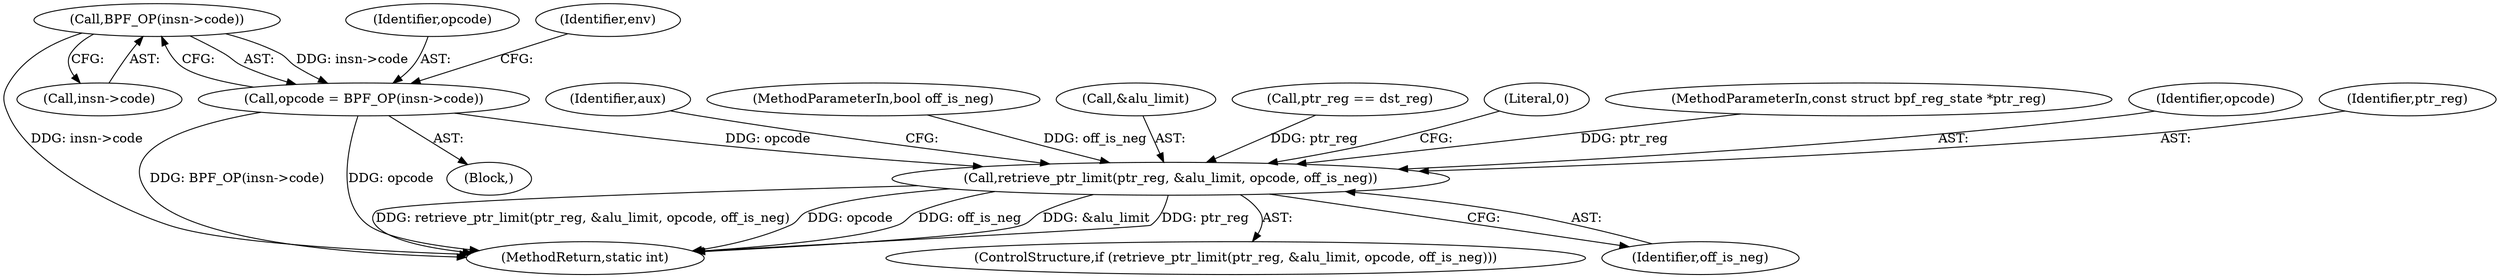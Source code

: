 digraph "0_linux_d3bd7413e0ca40b60cf60d4003246d067cafdeda_0@pointer" {
"1000129" [label="(Call,BPF_OP(insn->code))"];
"1000127" [label="(Call,opcode = BPF_OP(insn->code))"];
"1000161" [label="(Call,retrieve_ptr_limit(ptr_reg, &alu_limit, opcode, off_is_neg))"];
"1000218" [label="(MethodReturn,static int)"];
"1000129" [label="(Call,BPF_OP(insn->code))"];
"1000171" [label="(Identifier,aux)"];
"1000130" [label="(Call,insn->code)"];
"1000127" [label="(Call,opcode = BPF_OP(insn->code))"];
"1000107" [label="(MethodParameterIn,bool off_is_neg)"];
"1000163" [label="(Call,&alu_limit)"];
"1000108" [label="(Block,)"];
"1000160" [label="(ControlStructure,if (retrieve_ptr_limit(ptr_reg, &alu_limit, opcode, off_is_neg)))"];
"1000123" [label="(Call,ptr_reg == dst_reg)"];
"1000128" [label="(Identifier,opcode)"];
"1000168" [label="(Literal,0)"];
"1000105" [label="(MethodParameterIn,const struct bpf_reg_state *ptr_reg)"];
"1000161" [label="(Call,retrieve_ptr_limit(ptr_reg, &alu_limit, opcode, off_is_neg))"];
"1000165" [label="(Identifier,opcode)"];
"1000166" [label="(Identifier,off_is_neg)"];
"1000139" [label="(Identifier,env)"];
"1000162" [label="(Identifier,ptr_reg)"];
"1000129" -> "1000127"  [label="AST: "];
"1000129" -> "1000130"  [label="CFG: "];
"1000130" -> "1000129"  [label="AST: "];
"1000127" -> "1000129"  [label="CFG: "];
"1000129" -> "1000218"  [label="DDG: insn->code"];
"1000129" -> "1000127"  [label="DDG: insn->code"];
"1000127" -> "1000108"  [label="AST: "];
"1000128" -> "1000127"  [label="AST: "];
"1000139" -> "1000127"  [label="CFG: "];
"1000127" -> "1000218"  [label="DDG: BPF_OP(insn->code)"];
"1000127" -> "1000218"  [label="DDG: opcode"];
"1000127" -> "1000161"  [label="DDG: opcode"];
"1000161" -> "1000160"  [label="AST: "];
"1000161" -> "1000166"  [label="CFG: "];
"1000162" -> "1000161"  [label="AST: "];
"1000163" -> "1000161"  [label="AST: "];
"1000165" -> "1000161"  [label="AST: "];
"1000166" -> "1000161"  [label="AST: "];
"1000168" -> "1000161"  [label="CFG: "];
"1000171" -> "1000161"  [label="CFG: "];
"1000161" -> "1000218"  [label="DDG: off_is_neg"];
"1000161" -> "1000218"  [label="DDG: &alu_limit"];
"1000161" -> "1000218"  [label="DDG: ptr_reg"];
"1000161" -> "1000218"  [label="DDG: retrieve_ptr_limit(ptr_reg, &alu_limit, opcode, off_is_neg)"];
"1000161" -> "1000218"  [label="DDG: opcode"];
"1000123" -> "1000161"  [label="DDG: ptr_reg"];
"1000105" -> "1000161"  [label="DDG: ptr_reg"];
"1000107" -> "1000161"  [label="DDG: off_is_neg"];
}
